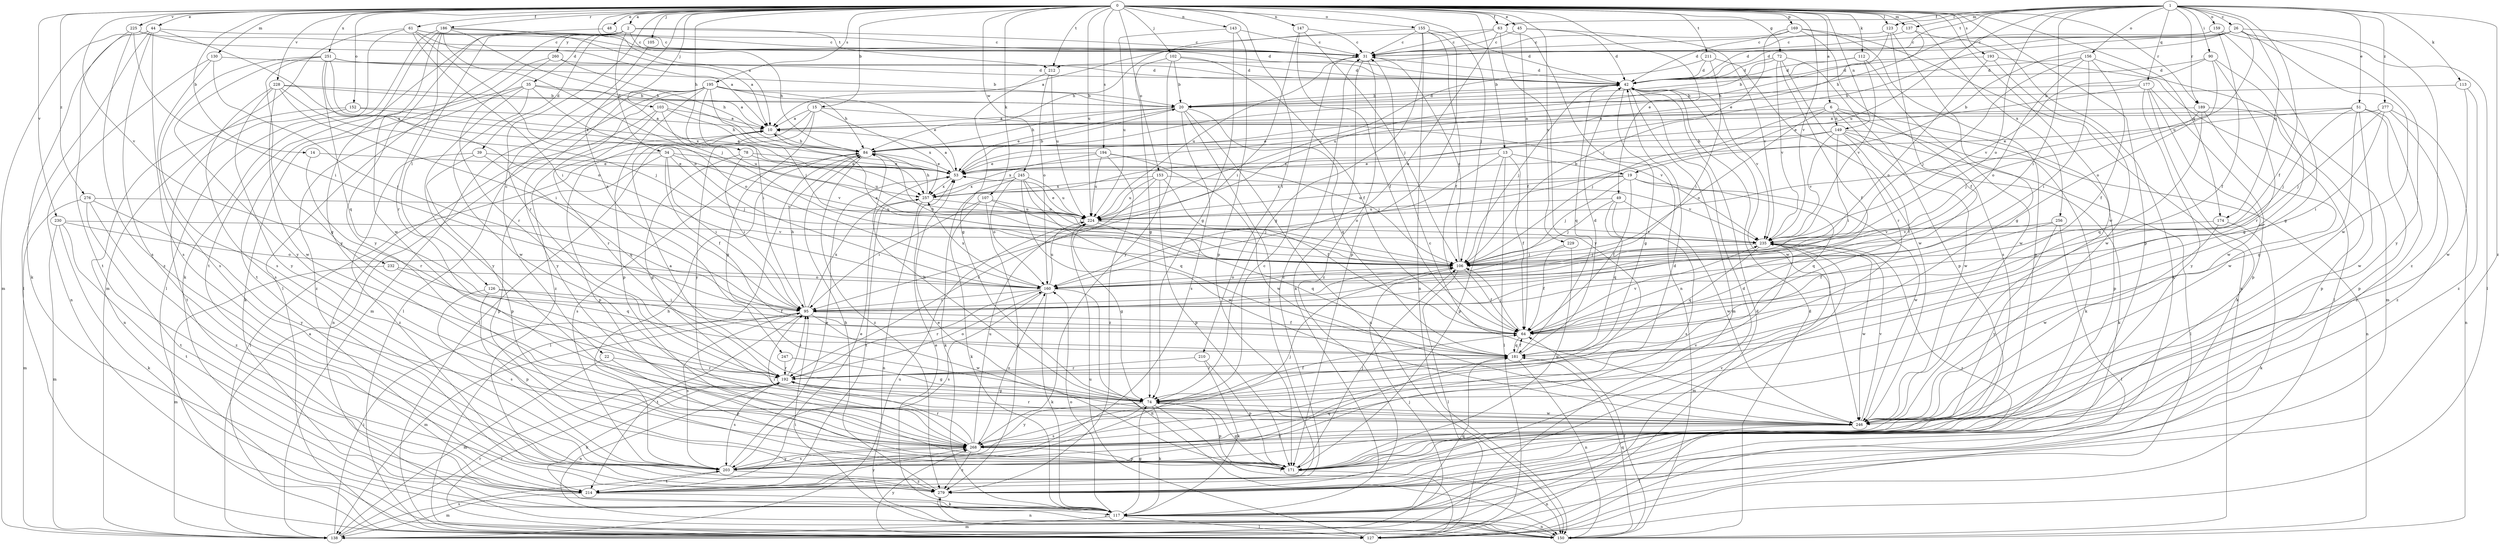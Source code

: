 strict digraph  {
0;
1;
2;
6;
10;
13;
14;
15;
19;
20;
22;
26;
31;
34;
35;
39;
42;
44;
45;
48;
49;
51;
53;
61;
63;
64;
72;
74;
78;
84;
90;
95;
102;
103;
105;
106;
107;
112;
113;
117;
123;
126;
127;
130;
137;
138;
143;
147;
149;
150;
152;
153;
155;
156;
159;
160;
169;
171;
174;
177;
181;
186;
189;
192;
193;
194;
195;
203;
210;
211;
212;
214;
224;
225;
228;
229;
230;
232;
235;
245;
246;
247;
251;
256;
257;
260;
268;
276;
277;
279;
0 -> 2  [label=a];
0 -> 6  [label=a];
0 -> 10  [label=a];
0 -> 13  [label=b];
0 -> 14  [label=b];
0 -> 15  [label=b];
0 -> 22  [label=c];
0 -> 44  [label=e];
0 -> 45  [label=e];
0 -> 48  [label=e];
0 -> 49  [label=e];
0 -> 61  [label=f];
0 -> 63  [label=f];
0 -> 72  [label=g];
0 -> 78  [label=h];
0 -> 102  [label=j];
0 -> 103  [label=j];
0 -> 105  [label=j];
0 -> 106  [label=j];
0 -> 107  [label=k];
0 -> 112  [label=k];
0 -> 123  [label=l];
0 -> 130  [label=m];
0 -> 137  [label=m];
0 -> 143  [label=n];
0 -> 147  [label=n];
0 -> 149  [label=n];
0 -> 152  [label=o];
0 -> 153  [label=o];
0 -> 155  [label=o];
0 -> 169  [label=p];
0 -> 171  [label=p];
0 -> 174  [label=q];
0 -> 186  [label=r];
0 -> 189  [label=r];
0 -> 193  [label=s];
0 -> 194  [label=s];
0 -> 195  [label=s];
0 -> 210  [label=t];
0 -> 211  [label=t];
0 -> 212  [label=t];
0 -> 224  [label=u];
0 -> 225  [label=v];
0 -> 228  [label=v];
0 -> 229  [label=v];
0 -> 230  [label=v];
0 -> 232  [label=v];
0 -> 235  [label=v];
0 -> 245  [label=w];
0 -> 246  [label=w];
0 -> 247  [label=x];
0 -> 251  [label=x];
0 -> 256  [label=x];
0 -> 276  [label=z];
1 -> 26  [label=c];
1 -> 51  [label=e];
1 -> 63  [label=f];
1 -> 64  [label=f];
1 -> 84  [label=h];
1 -> 90  [label=i];
1 -> 95  [label=i];
1 -> 113  [label=k];
1 -> 123  [label=l];
1 -> 137  [label=m];
1 -> 156  [label=o];
1 -> 159  [label=o];
1 -> 160  [label=o];
1 -> 174  [label=q];
1 -> 177  [label=q];
1 -> 189  [label=r];
1 -> 212  [label=t];
1 -> 224  [label=u];
1 -> 277  [label=z];
1 -> 279  [label=z];
2 -> 31  [label=c];
2 -> 34  [label=d];
2 -> 35  [label=d];
2 -> 39  [label=d];
2 -> 84  [label=h];
2 -> 126  [label=l];
2 -> 127  [label=l];
2 -> 212  [label=t];
2 -> 214  [label=t];
2 -> 260  [label=y];
6 -> 53  [label=e];
6 -> 106  [label=j];
6 -> 117  [label=k];
6 -> 149  [label=n];
6 -> 160  [label=o];
6 -> 171  [label=p];
6 -> 246  [label=w];
10 -> 84  [label=h];
10 -> 171  [label=p];
13 -> 19  [label=b];
13 -> 53  [label=e];
13 -> 64  [label=f];
13 -> 127  [label=l];
13 -> 160  [label=o];
13 -> 171  [label=p];
14 -> 53  [label=e];
14 -> 192  [label=r];
15 -> 10  [label=a];
15 -> 74  [label=g];
15 -> 127  [label=l];
15 -> 235  [label=v];
15 -> 257  [label=x];
15 -> 268  [label=y];
19 -> 64  [label=f];
19 -> 106  [label=j];
19 -> 181  [label=q];
19 -> 224  [label=u];
19 -> 246  [label=w];
19 -> 257  [label=x];
20 -> 10  [label=a];
20 -> 42  [label=d];
20 -> 53  [label=e];
20 -> 84  [label=h];
20 -> 150  [label=n];
20 -> 181  [label=q];
20 -> 203  [label=s];
20 -> 214  [label=t];
22 -> 138  [label=m];
22 -> 171  [label=p];
22 -> 192  [label=r];
26 -> 19  [label=b];
26 -> 31  [label=c];
26 -> 42  [label=d];
26 -> 84  [label=h];
26 -> 224  [label=u];
26 -> 246  [label=w];
26 -> 268  [label=y];
26 -> 279  [label=z];
31 -> 42  [label=d];
31 -> 117  [label=k];
31 -> 224  [label=u];
31 -> 279  [label=z];
34 -> 53  [label=e];
34 -> 64  [label=f];
34 -> 95  [label=i];
34 -> 106  [label=j];
34 -> 127  [label=l];
34 -> 171  [label=p];
34 -> 235  [label=v];
35 -> 20  [label=b];
35 -> 117  [label=k];
35 -> 160  [label=o];
35 -> 246  [label=w];
35 -> 257  [label=x];
35 -> 268  [label=y];
35 -> 279  [label=z];
39 -> 53  [label=e];
39 -> 171  [label=p];
39 -> 181  [label=q];
39 -> 279  [label=z];
42 -> 20  [label=b];
42 -> 74  [label=g];
42 -> 106  [label=j];
42 -> 138  [label=m];
42 -> 181  [label=q];
42 -> 235  [label=v];
42 -> 246  [label=w];
44 -> 31  [label=c];
44 -> 117  [label=k];
44 -> 127  [label=l];
44 -> 138  [label=m];
44 -> 203  [label=s];
44 -> 257  [label=x];
44 -> 279  [label=z];
45 -> 31  [label=c];
45 -> 42  [label=d];
45 -> 64  [label=f];
45 -> 235  [label=v];
48 -> 31  [label=c];
48 -> 268  [label=y];
49 -> 106  [label=j];
49 -> 181  [label=q];
49 -> 203  [label=s];
49 -> 224  [label=u];
49 -> 246  [label=w];
51 -> 10  [label=a];
51 -> 53  [label=e];
51 -> 74  [label=g];
51 -> 106  [label=j];
51 -> 171  [label=p];
51 -> 246  [label=w];
51 -> 279  [label=z];
53 -> 10  [label=a];
53 -> 20  [label=b];
53 -> 257  [label=x];
61 -> 10  [label=a];
61 -> 31  [label=c];
61 -> 42  [label=d];
61 -> 95  [label=i];
61 -> 127  [label=l];
61 -> 138  [label=m];
61 -> 160  [label=o];
63 -> 10  [label=a];
63 -> 31  [label=c];
63 -> 150  [label=n];
63 -> 160  [label=o];
63 -> 268  [label=y];
64 -> 106  [label=j];
64 -> 181  [label=q];
64 -> 235  [label=v];
72 -> 42  [label=d];
72 -> 64  [label=f];
72 -> 171  [label=p];
72 -> 192  [label=r];
72 -> 224  [label=u];
72 -> 235  [label=v];
74 -> 10  [label=a];
74 -> 64  [label=f];
74 -> 84  [label=h];
74 -> 117  [label=k];
74 -> 127  [label=l];
74 -> 171  [label=p];
74 -> 203  [label=s];
74 -> 246  [label=w];
74 -> 268  [label=y];
78 -> 53  [label=e];
78 -> 74  [label=g];
78 -> 95  [label=i];
78 -> 224  [label=u];
84 -> 53  [label=e];
84 -> 127  [label=l];
84 -> 203  [label=s];
84 -> 279  [label=z];
90 -> 42  [label=d];
90 -> 74  [label=g];
90 -> 160  [label=o];
90 -> 192  [label=r];
90 -> 235  [label=v];
95 -> 64  [label=f];
95 -> 84  [label=h];
95 -> 138  [label=m];
95 -> 203  [label=s];
95 -> 214  [label=t];
95 -> 246  [label=w];
95 -> 257  [label=x];
102 -> 20  [label=b];
102 -> 42  [label=d];
102 -> 64  [label=f];
102 -> 74  [label=g];
102 -> 268  [label=y];
103 -> 10  [label=a];
103 -> 84  [label=h];
103 -> 150  [label=n];
103 -> 192  [label=r];
103 -> 224  [label=u];
105 -> 192  [label=r];
106 -> 10  [label=a];
106 -> 31  [label=c];
106 -> 64  [label=f];
106 -> 84  [label=h];
106 -> 127  [label=l];
106 -> 160  [label=o];
107 -> 95  [label=i];
107 -> 106  [label=j];
107 -> 117  [label=k];
107 -> 224  [label=u];
107 -> 279  [label=z];
112 -> 20  [label=b];
112 -> 42  [label=d];
112 -> 235  [label=v];
112 -> 246  [label=w];
113 -> 20  [label=b];
113 -> 246  [label=w];
113 -> 279  [label=z];
117 -> 53  [label=e];
117 -> 74  [label=g];
117 -> 127  [label=l];
117 -> 138  [label=m];
117 -> 150  [label=n];
117 -> 160  [label=o];
117 -> 181  [label=q];
123 -> 31  [label=c];
123 -> 53  [label=e];
123 -> 64  [label=f];
123 -> 74  [label=g];
126 -> 64  [label=f];
126 -> 95  [label=i];
126 -> 171  [label=p];
126 -> 203  [label=s];
127 -> 42  [label=d];
127 -> 192  [label=r];
127 -> 224  [label=u];
127 -> 268  [label=y];
130 -> 42  [label=d];
130 -> 95  [label=i];
130 -> 150  [label=n];
130 -> 203  [label=s];
137 -> 31  [label=c];
137 -> 84  [label=h];
137 -> 117  [label=k];
138 -> 10  [label=a];
138 -> 95  [label=i];
138 -> 106  [label=j];
138 -> 192  [label=r];
138 -> 203  [label=s];
138 -> 224  [label=u];
143 -> 31  [label=c];
143 -> 74  [label=g];
143 -> 171  [label=p];
143 -> 224  [label=u];
147 -> 31  [label=c];
147 -> 64  [label=f];
147 -> 95  [label=i];
147 -> 106  [label=j];
149 -> 64  [label=f];
149 -> 84  [label=h];
149 -> 95  [label=i];
149 -> 117  [label=k];
149 -> 127  [label=l];
149 -> 150  [label=n];
149 -> 235  [label=v];
149 -> 257  [label=x];
150 -> 42  [label=d];
150 -> 64  [label=f];
150 -> 95  [label=i];
150 -> 181  [label=q];
150 -> 279  [label=z];
152 -> 10  [label=a];
152 -> 53  [label=e];
152 -> 150  [label=n];
152 -> 214  [label=t];
153 -> 64  [label=f];
153 -> 171  [label=p];
153 -> 192  [label=r];
153 -> 224  [label=u];
153 -> 235  [label=v];
153 -> 257  [label=x];
155 -> 31  [label=c];
155 -> 42  [label=d];
155 -> 64  [label=f];
155 -> 74  [label=g];
155 -> 84  [label=h];
155 -> 150  [label=n];
155 -> 171  [label=p];
156 -> 42  [label=d];
156 -> 64  [label=f];
156 -> 95  [label=i];
156 -> 106  [label=j];
156 -> 138  [label=m];
156 -> 160  [label=o];
159 -> 31  [label=c];
159 -> 42  [label=d];
159 -> 64  [label=f];
159 -> 74  [label=g];
159 -> 127  [label=l];
160 -> 95  [label=i];
160 -> 117  [label=k];
160 -> 150  [label=n];
160 -> 192  [label=r];
160 -> 203  [label=s];
160 -> 224  [label=u];
160 -> 257  [label=x];
169 -> 31  [label=c];
169 -> 42  [label=d];
169 -> 106  [label=j];
169 -> 150  [label=n];
169 -> 171  [label=p];
169 -> 203  [label=s];
171 -> 53  [label=e];
171 -> 74  [label=g];
171 -> 106  [label=j];
171 -> 150  [label=n];
174 -> 117  [label=k];
174 -> 235  [label=v];
174 -> 246  [label=w];
177 -> 20  [label=b];
177 -> 53  [label=e];
177 -> 117  [label=k];
177 -> 171  [label=p];
177 -> 246  [label=w];
177 -> 268  [label=y];
181 -> 42  [label=d];
181 -> 64  [label=f];
181 -> 150  [label=n];
181 -> 192  [label=r];
186 -> 10  [label=a];
186 -> 31  [label=c];
186 -> 84  [label=h];
186 -> 106  [label=j];
186 -> 117  [label=k];
186 -> 192  [label=r];
186 -> 246  [label=w];
186 -> 268  [label=y];
189 -> 10  [label=a];
189 -> 106  [label=j];
189 -> 171  [label=p];
189 -> 181  [label=q];
189 -> 246  [label=w];
192 -> 74  [label=g];
192 -> 95  [label=i];
192 -> 117  [label=k];
192 -> 150  [label=n];
192 -> 160  [label=o];
192 -> 203  [label=s];
193 -> 42  [label=d];
193 -> 127  [label=l];
193 -> 160  [label=o];
193 -> 246  [label=w];
194 -> 53  [label=e];
194 -> 106  [label=j];
194 -> 224  [label=u];
194 -> 246  [label=w];
194 -> 257  [label=x];
194 -> 279  [label=z];
195 -> 20  [label=b];
195 -> 53  [label=e];
195 -> 84  [label=h];
195 -> 95  [label=i];
195 -> 106  [label=j];
195 -> 127  [label=l];
195 -> 138  [label=m];
195 -> 171  [label=p];
195 -> 268  [label=y];
195 -> 279  [label=z];
203 -> 31  [label=c];
203 -> 53  [label=e];
203 -> 84  [label=h];
203 -> 181  [label=q];
203 -> 214  [label=t];
203 -> 268  [label=y];
203 -> 279  [label=z];
210 -> 117  [label=k];
210 -> 171  [label=p];
210 -> 192  [label=r];
211 -> 42  [label=d];
211 -> 95  [label=i];
211 -> 224  [label=u];
211 -> 246  [label=w];
212 -> 74  [label=g];
212 -> 160  [label=o];
212 -> 224  [label=u];
214 -> 31  [label=c];
214 -> 42  [label=d];
214 -> 53  [label=e];
214 -> 117  [label=k];
214 -> 138  [label=m];
214 -> 235  [label=v];
214 -> 268  [label=y];
224 -> 53  [label=e];
224 -> 74  [label=g];
224 -> 181  [label=q];
224 -> 235  [label=v];
225 -> 31  [label=c];
225 -> 42  [label=d];
225 -> 95  [label=i];
225 -> 203  [label=s];
225 -> 214  [label=t];
228 -> 10  [label=a];
228 -> 20  [label=b];
228 -> 95  [label=i];
228 -> 106  [label=j];
228 -> 203  [label=s];
228 -> 246  [label=w];
228 -> 268  [label=y];
229 -> 64  [label=f];
229 -> 106  [label=j];
229 -> 171  [label=p];
230 -> 117  [label=k];
230 -> 138  [label=m];
230 -> 160  [label=o];
230 -> 214  [label=t];
230 -> 235  [label=v];
232 -> 138  [label=m];
232 -> 160  [label=o];
232 -> 181  [label=q];
235 -> 106  [label=j];
235 -> 138  [label=m];
235 -> 181  [label=q];
235 -> 246  [label=w];
235 -> 279  [label=z];
245 -> 106  [label=j];
245 -> 117  [label=k];
245 -> 160  [label=o];
245 -> 181  [label=q];
245 -> 224  [label=u];
245 -> 246  [label=w];
245 -> 257  [label=x];
246 -> 31  [label=c];
246 -> 127  [label=l];
246 -> 192  [label=r];
246 -> 235  [label=v];
246 -> 268  [label=y];
247 -> 74  [label=g];
247 -> 192  [label=r];
251 -> 20  [label=b];
251 -> 42  [label=d];
251 -> 74  [label=g];
251 -> 160  [label=o];
251 -> 181  [label=q];
251 -> 203  [label=s];
251 -> 257  [label=x];
251 -> 268  [label=y];
256 -> 64  [label=f];
256 -> 127  [label=l];
256 -> 235  [label=v];
256 -> 268  [label=y];
257 -> 84  [label=h];
257 -> 150  [label=n];
257 -> 214  [label=t];
257 -> 224  [label=u];
260 -> 42  [label=d];
260 -> 84  [label=h];
260 -> 192  [label=r];
260 -> 214  [label=t];
268 -> 42  [label=d];
268 -> 95  [label=i];
268 -> 106  [label=j];
268 -> 160  [label=o];
268 -> 171  [label=p];
268 -> 192  [label=r];
268 -> 203  [label=s];
268 -> 224  [label=u];
268 -> 235  [label=v];
268 -> 279  [label=z];
276 -> 138  [label=m];
276 -> 214  [label=t];
276 -> 224  [label=u];
276 -> 268  [label=y];
276 -> 279  [label=z];
277 -> 10  [label=a];
277 -> 95  [label=i];
277 -> 106  [label=j];
277 -> 150  [label=n];
277 -> 279  [label=z];
279 -> 84  [label=h];
279 -> 150  [label=n];
}
